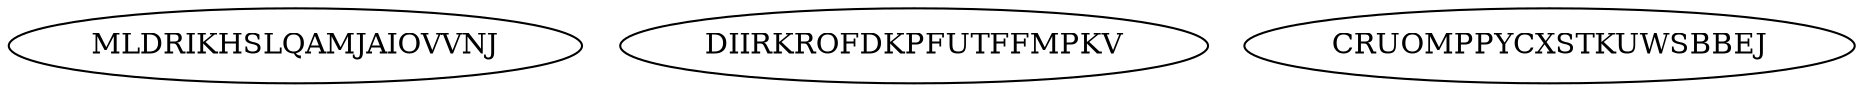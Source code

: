 digraph "N3M0" {
	MLDRIKHSLQAMJAIOVVNJ			[Weight=12, Start=0, Processor=1];
	DIIRKROFDKPFUTFFMPKV			[Weight=17, Start=0, Processor=2];
	CRUOMPPYCXSTKUWSBBEJ			[Weight=17, Start=0, Processor=3];
}
